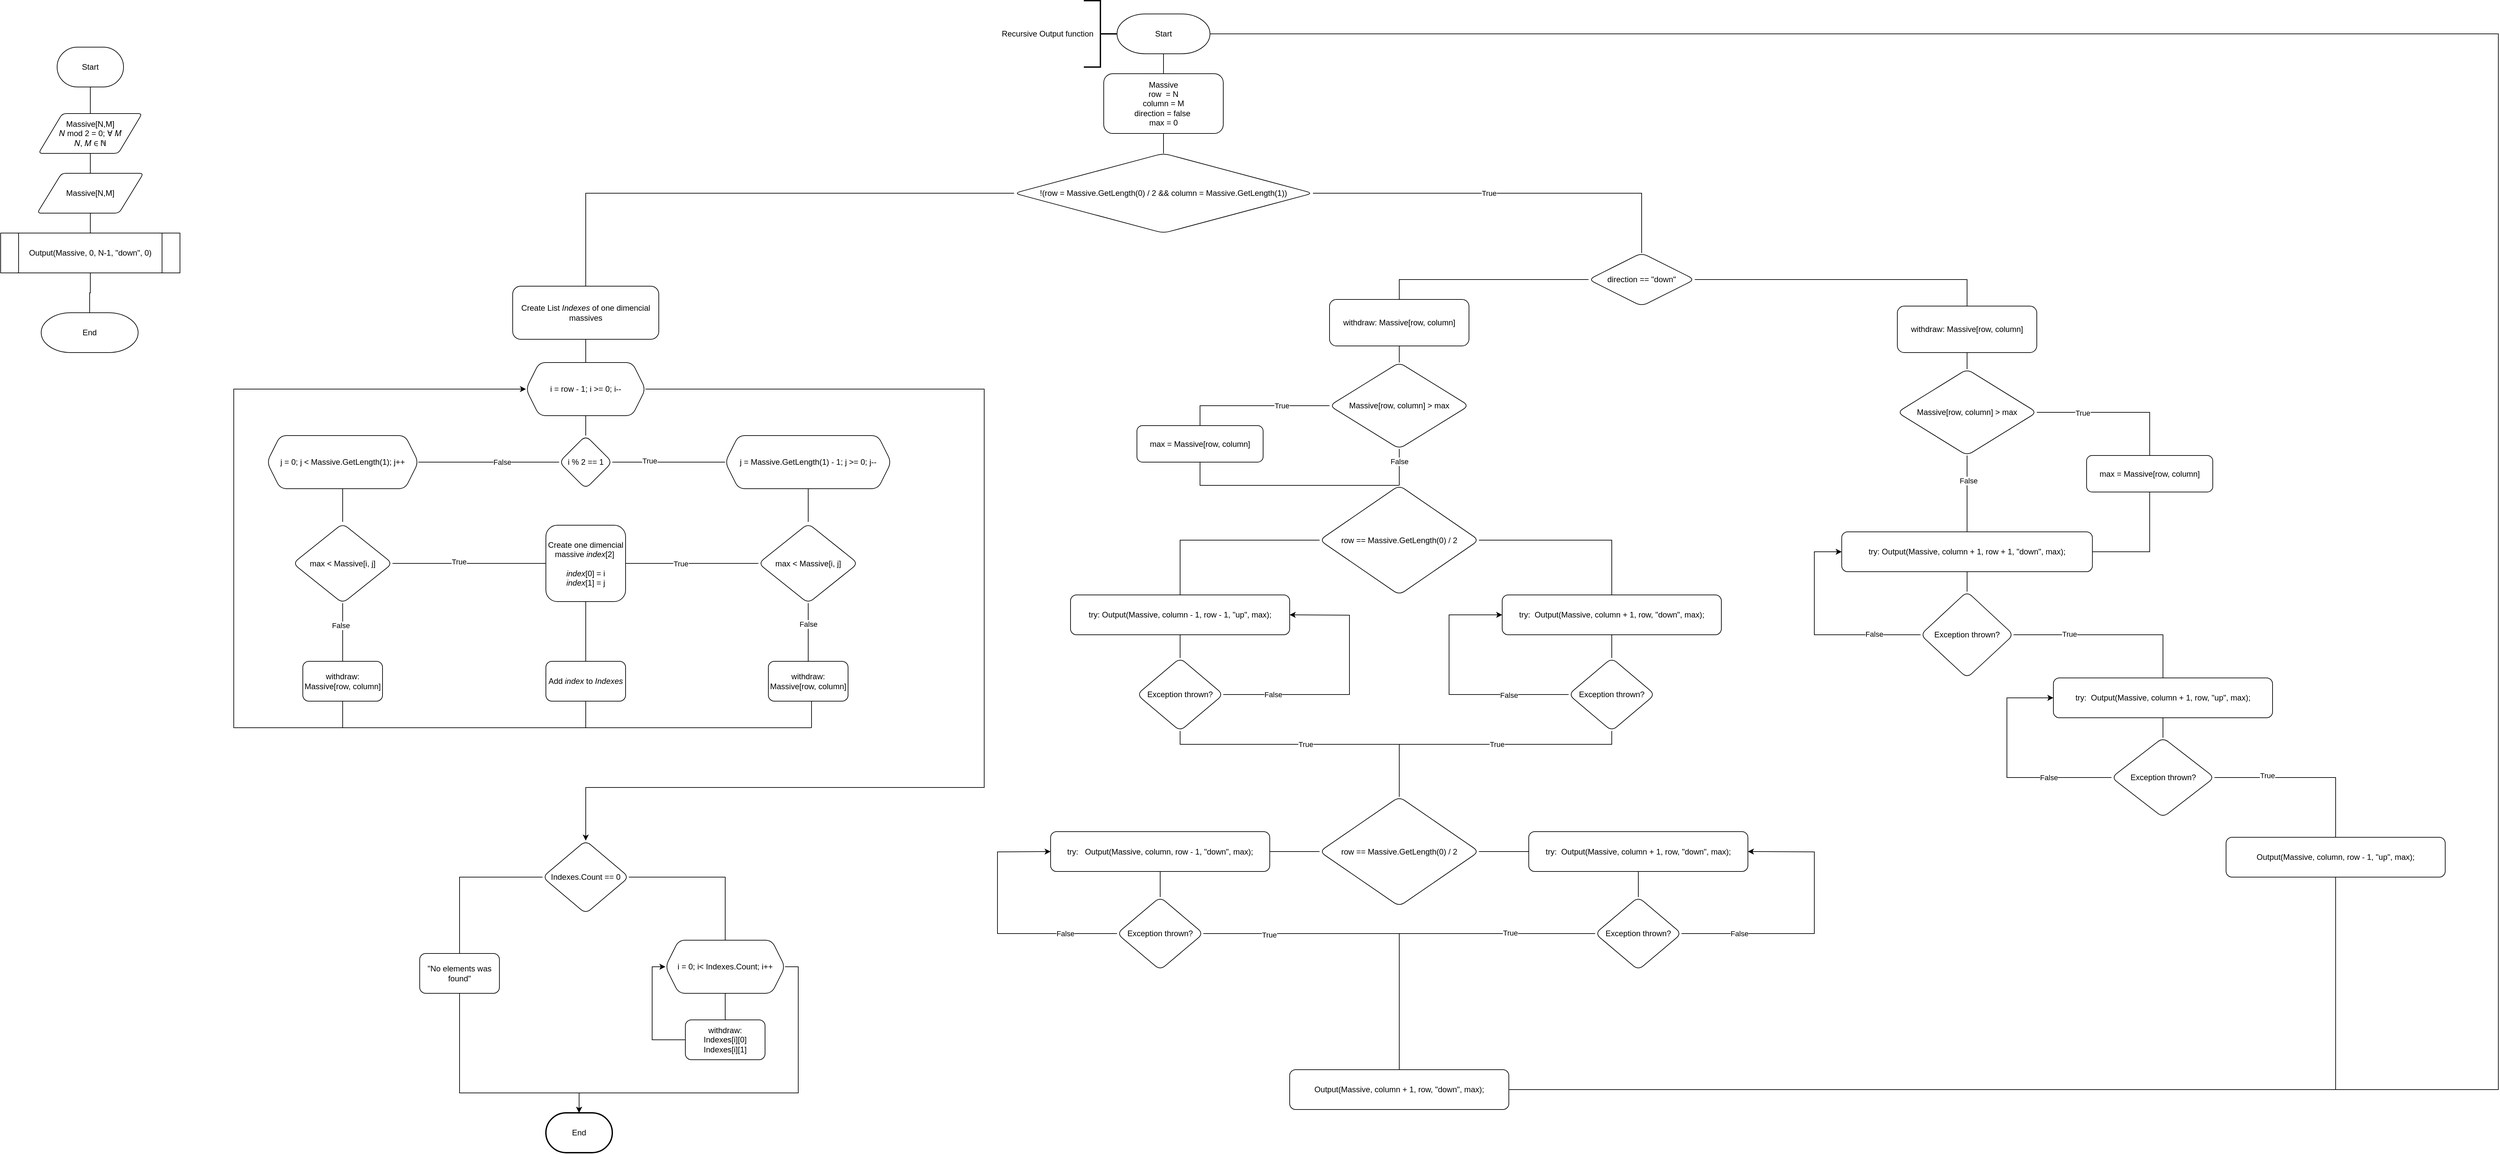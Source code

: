 <mxfile version="15.8.3" type="device"><diagram id="bvicfYTkNLyNRaoz0izW" name="Page-1"><mxGraphModel dx="1483" dy="1950" grid="1" gridSize="10" guides="1" tooltips="1" connect="1" arrows="1" fold="1" page="1" pageScale="1" pageWidth="827" pageHeight="1169" math="0" shadow="0"><root><mxCell id="0"/><mxCell id="1" parent="0"/><mxCell id="P1DyD96LNgQWTS4_I3Dh-190" style="edgeStyle=orthogonalEdgeStyle;rounded=0;orthogonalLoop=1;jettySize=auto;html=1;entryX=0.5;entryY=0;entryDx=0;entryDy=0;endArrow=none;endFill=0;" edge="1" parent="1" source="P1DyD96LNgQWTS4_I3Dh-1" target="P1DyD96LNgQWTS4_I3Dh-2"><mxGeometry relative="1" as="geometry"/></mxCell><mxCell id="P1DyD96LNgQWTS4_I3Dh-1" value="Start" style="strokeWidth=1;html=1;shape=mxgraph.flowchart.terminator;whiteSpace=wrap;" vertex="1" parent="1"><mxGeometry x="364" y="40" width="100" height="60" as="geometry"/></mxCell><mxCell id="P1DyD96LNgQWTS4_I3Dh-191" style="edgeStyle=orthogonalEdgeStyle;rounded=0;orthogonalLoop=1;jettySize=auto;html=1;entryX=0.5;entryY=0;entryDx=0;entryDy=0;endArrow=none;endFill=0;" edge="1" parent="1" source="P1DyD96LNgQWTS4_I3Dh-2" target="P1DyD96LNgQWTS4_I3Dh-5"><mxGeometry relative="1" as="geometry"/></mxCell><mxCell id="P1DyD96LNgQWTS4_I3Dh-2" value="Massive[N,M]&lt;br&gt;𝑁 mod 2 = 0; ∀ 𝑀&lt;br&gt;𝑁, 𝑀 ∈ ℕ" style="shape=parallelogram;html=1;strokeWidth=1;perimeter=parallelogramPerimeter;whiteSpace=wrap;rounded=1;arcSize=12;size=0.23;" vertex="1" parent="1"><mxGeometry x="336" y="140" width="156" height="60" as="geometry"/></mxCell><mxCell id="P1DyD96LNgQWTS4_I3Dh-193" style="edgeStyle=orthogonalEdgeStyle;rounded=0;orthogonalLoop=1;jettySize=auto;html=1;entryX=0.5;entryY=0;entryDx=0;entryDy=0;entryPerimeter=0;endArrow=none;endFill=0;" edge="1" parent="1" source="P1DyD96LNgQWTS4_I3Dh-4" target="P1DyD96LNgQWTS4_I3Dh-6"><mxGeometry relative="1" as="geometry"/></mxCell><mxCell id="P1DyD96LNgQWTS4_I3Dh-4" value="Output(Massive, 0, N-1, &quot;down&quot;, 0)" style="shape=process;whiteSpace=wrap;html=1;backgroundOutline=1;" vertex="1" parent="1"><mxGeometry x="279" y="320" width="270" height="60" as="geometry"/></mxCell><mxCell id="P1DyD96LNgQWTS4_I3Dh-192" style="edgeStyle=orthogonalEdgeStyle;rounded=0;orthogonalLoop=1;jettySize=auto;html=1;entryX=0.5;entryY=0;entryDx=0;entryDy=0;endArrow=none;endFill=0;" edge="1" parent="1" source="P1DyD96LNgQWTS4_I3Dh-5" target="P1DyD96LNgQWTS4_I3Dh-4"><mxGeometry relative="1" as="geometry"/></mxCell><mxCell id="P1DyD96LNgQWTS4_I3Dh-5" value="&lt;span&gt;Massive[N,M]&lt;/span&gt;" style="shape=parallelogram;html=1;strokeWidth=1;perimeter=parallelogramPerimeter;whiteSpace=wrap;rounded=1;arcSize=12;size=0.23;" vertex="1" parent="1"><mxGeometry x="334" y="230" width="160" height="60" as="geometry"/></mxCell><mxCell id="P1DyD96LNgQWTS4_I3Dh-6" value="End" style="strokeWidth=1;html=1;shape=mxgraph.flowchart.terminator;whiteSpace=wrap;" vertex="1" parent="1"><mxGeometry x="340" y="440" width="146" height="60" as="geometry"/></mxCell><mxCell id="P1DyD96LNgQWTS4_I3Dh-8" value="" style="strokeWidth=2;html=1;shape=mxgraph.flowchart.annotation_2;align=left;labelPosition=right;pointerEvents=1;rotation=-180;" vertex="1" parent="1"><mxGeometry x="1910" y="-30" width="50" height="100" as="geometry"/></mxCell><mxCell id="P1DyD96LNgQWTS4_I3Dh-151" style="edgeStyle=orthogonalEdgeStyle;rounded=0;orthogonalLoop=1;jettySize=auto;html=1;entryX=0.5;entryY=0;entryDx=0;entryDy=0;endArrow=none;endFill=0;" edge="1" parent="1" source="P1DyD96LNgQWTS4_I3Dh-9" target="P1DyD96LNgQWTS4_I3Dh-54"><mxGeometry relative="1" as="geometry"/></mxCell><mxCell id="P1DyD96LNgQWTS4_I3Dh-9" value="Start" style="strokeWidth=1;html=1;shape=mxgraph.flowchart.terminator;whiteSpace=wrap;" vertex="1" parent="1"><mxGeometry x="1960" y="-10" width="140" height="60" as="geometry"/></mxCell><mxCell id="P1DyD96LNgQWTS4_I3Dh-71" style="edgeStyle=orthogonalEdgeStyle;rounded=0;orthogonalLoop=1;jettySize=auto;html=1;entryX=0.5;entryY=0;entryDx=0;entryDy=0;endArrow=none;endFill=0;" edge="1" parent="1" source="P1DyD96LNgQWTS4_I3Dh-10" target="P1DyD96LNgQWTS4_I3Dh-12"><mxGeometry relative="1" as="geometry"/></mxCell><mxCell id="P1DyD96LNgQWTS4_I3Dh-72" value="True" style="edgeLabel;html=1;align=center;verticalAlign=middle;resizable=0;points=[];" vertex="1" connectable="0" parent="P1DyD96LNgQWTS4_I3Dh-71"><mxGeometry x="0.036" relative="1" as="geometry"><mxPoint x="-38" as="offset"/></mxGeometry></mxCell><mxCell id="P1DyD96LNgQWTS4_I3Dh-194" style="edgeStyle=orthogonalEdgeStyle;rounded=0;orthogonalLoop=1;jettySize=auto;html=1;entryX=0.5;entryY=0;entryDx=0;entryDy=0;endArrow=none;endFill=0;" edge="1" parent="1" source="P1DyD96LNgQWTS4_I3Dh-10" target="P1DyD96LNgQWTS4_I3Dh-56"><mxGeometry relative="1" as="geometry"/></mxCell><mxCell id="P1DyD96LNgQWTS4_I3Dh-10" value="!(row = Massive.GetLength(0) / 2 &amp;amp;&amp;amp; column = Massive.GetLength(1))" style="rhombus;whiteSpace=wrap;html=1;rounded=1;" vertex="1" parent="1"><mxGeometry x="1805" y="200" width="450" height="120" as="geometry"/></mxCell><mxCell id="P1DyD96LNgQWTS4_I3Dh-74" style="edgeStyle=orthogonalEdgeStyle;rounded=0;orthogonalLoop=1;jettySize=auto;html=1;entryX=0.5;entryY=0;entryDx=0;entryDy=0;endArrow=none;endFill=0;" edge="1" parent="1" source="P1DyD96LNgQWTS4_I3Dh-12" target="P1DyD96LNgQWTS4_I3Dh-53"><mxGeometry relative="1" as="geometry"/></mxCell><mxCell id="P1DyD96LNgQWTS4_I3Dh-98" style="edgeStyle=orthogonalEdgeStyle;rounded=0;orthogonalLoop=1;jettySize=auto;html=1;entryX=0.5;entryY=0;entryDx=0;entryDy=0;endArrow=none;endFill=0;" edge="1" parent="1" source="P1DyD96LNgQWTS4_I3Dh-12" target="P1DyD96LNgQWTS4_I3Dh-97"><mxGeometry relative="1" as="geometry"/></mxCell><mxCell id="P1DyD96LNgQWTS4_I3Dh-12" value="direction == &quot;down&quot;" style="rhombus;whiteSpace=wrap;html=1;rounded=1;" vertex="1" parent="1"><mxGeometry x="2670" y="350" width="160" height="80" as="geometry"/></mxCell><mxCell id="P1DyD96LNgQWTS4_I3Dh-76" style="edgeStyle=orthogonalEdgeStyle;rounded=0;orthogonalLoop=1;jettySize=auto;html=1;entryX=0.5;entryY=0;entryDx=0;entryDy=0;endArrow=none;endFill=0;" edge="1" parent="1" source="P1DyD96LNgQWTS4_I3Dh-13" target="P1DyD96LNgQWTS4_I3Dh-15"><mxGeometry relative="1" as="geometry"/></mxCell><mxCell id="P1DyD96LNgQWTS4_I3Dh-77" value="True" style="edgeLabel;html=1;align=center;verticalAlign=middle;resizable=0;points=[];" vertex="1" connectable="0" parent="P1DyD96LNgQWTS4_I3Dh-76"><mxGeometry x="-0.416" y="-1" relative="1" as="geometry"><mxPoint as="offset"/></mxGeometry></mxCell><mxCell id="P1DyD96LNgQWTS4_I3Dh-78" style="edgeStyle=orthogonalEdgeStyle;rounded=0;orthogonalLoop=1;jettySize=auto;html=1;entryX=0.5;entryY=0;entryDx=0;entryDy=0;endArrow=none;endFill=0;" edge="1" parent="1" source="P1DyD96LNgQWTS4_I3Dh-13" target="P1DyD96LNgQWTS4_I3Dh-17"><mxGeometry relative="1" as="geometry"/></mxCell><mxCell id="P1DyD96LNgQWTS4_I3Dh-80" value="False" style="edgeLabel;html=1;align=center;verticalAlign=middle;resizable=0;points=[];" vertex="1" connectable="0" parent="P1DyD96LNgQWTS4_I3Dh-78"><mxGeometry x="-0.336" y="2" relative="1" as="geometry"><mxPoint as="offset"/></mxGeometry></mxCell><mxCell id="P1DyD96LNgQWTS4_I3Dh-13" value="Massive[row, column] &amp;gt; max" style="rhombus;whiteSpace=wrap;html=1;rounded=1;" vertex="1" parent="1"><mxGeometry x="3135" y="525" width="210" height="130" as="geometry"/></mxCell><mxCell id="P1DyD96LNgQWTS4_I3Dh-81" style="edgeStyle=orthogonalEdgeStyle;rounded=0;orthogonalLoop=1;jettySize=auto;html=1;endArrow=none;endFill=0;entryX=1;entryY=0.5;entryDx=0;entryDy=0;" edge="1" parent="1" source="P1DyD96LNgQWTS4_I3Dh-15" target="P1DyD96LNgQWTS4_I3Dh-17"><mxGeometry relative="1" as="geometry"><mxPoint x="3500" y="810" as="targetPoint"/></mxGeometry></mxCell><mxCell id="P1DyD96LNgQWTS4_I3Dh-15" value="max = Massive[row, column]" style="rounded=1;whiteSpace=wrap;html=1;" vertex="1" parent="1"><mxGeometry x="3420" y="655" width="190" height="55" as="geometry"/></mxCell><mxCell id="P1DyD96LNgQWTS4_I3Dh-83" style="edgeStyle=orthogonalEdgeStyle;rounded=0;orthogonalLoop=1;jettySize=auto;html=1;entryX=0.5;entryY=0;entryDx=0;entryDy=0;endArrow=none;endFill=0;" edge="1" parent="1" source="P1DyD96LNgQWTS4_I3Dh-16" target="P1DyD96LNgQWTS4_I3Dh-19"><mxGeometry relative="1" as="geometry"/></mxCell><mxCell id="P1DyD96LNgQWTS4_I3Dh-86" value="True" style="edgeLabel;html=1;align=center;verticalAlign=middle;resizable=0;points=[];" vertex="1" connectable="0" parent="P1DyD96LNgQWTS4_I3Dh-83"><mxGeometry x="-0.422" y="1" relative="1" as="geometry"><mxPoint as="offset"/></mxGeometry></mxCell><mxCell id="P1DyD96LNgQWTS4_I3Dh-16" value="Exception thrown?" style="rhombus;whiteSpace=wrap;html=1;rounded=1;" vertex="1" parent="1"><mxGeometry x="3170" y="860" width="140" height="130" as="geometry"/></mxCell><mxCell id="P1DyD96LNgQWTS4_I3Dh-82" style="edgeStyle=orthogonalEdgeStyle;rounded=0;orthogonalLoop=1;jettySize=auto;html=1;entryX=0.5;entryY=0;entryDx=0;entryDy=0;endArrow=none;endFill=0;" edge="1" parent="1" source="P1DyD96LNgQWTS4_I3Dh-17" target="P1DyD96LNgQWTS4_I3Dh-16"><mxGeometry relative="1" as="geometry"/></mxCell><mxCell id="P1DyD96LNgQWTS4_I3Dh-17" value="try:&amp;nbsp;Output(Massive, column + 1, row + 1, &quot;down&quot;, max);" style="rounded=1;whiteSpace=wrap;html=1;" vertex="1" parent="1"><mxGeometry x="3051.25" y="770" width="377.5" height="60" as="geometry"/></mxCell><mxCell id="P1DyD96LNgQWTS4_I3Dh-84" style="edgeStyle=orthogonalEdgeStyle;rounded=0;orthogonalLoop=1;jettySize=auto;html=1;endArrow=none;endFill=0;" edge="1" parent="1" source="P1DyD96LNgQWTS4_I3Dh-19" target="P1DyD96LNgQWTS4_I3Dh-20"><mxGeometry relative="1" as="geometry"/></mxCell><mxCell id="P1DyD96LNgQWTS4_I3Dh-19" value="try:&amp;nbsp;&amp;nbsp;Output(Massive, column + 1, row, &quot;up&quot;, max);" style="rounded=1;whiteSpace=wrap;html=1;" vertex="1" parent="1"><mxGeometry x="3370" y="990" width="330" height="60" as="geometry"/></mxCell><mxCell id="P1DyD96LNgQWTS4_I3Dh-85" style="edgeStyle=orthogonalEdgeStyle;rounded=0;orthogonalLoop=1;jettySize=auto;html=1;entryX=0.5;entryY=0;entryDx=0;entryDy=0;endArrow=none;endFill=0;" edge="1" parent="1" source="P1DyD96LNgQWTS4_I3Dh-20" target="P1DyD96LNgQWTS4_I3Dh-22"><mxGeometry relative="1" as="geometry"/></mxCell><mxCell id="P1DyD96LNgQWTS4_I3Dh-87" value="True" style="edgeLabel;html=1;align=center;verticalAlign=middle;resizable=0;points=[];" vertex="1" connectable="0" parent="P1DyD96LNgQWTS4_I3Dh-85"><mxGeometry x="-0.418" y="3" relative="1" as="geometry"><mxPoint as="offset"/></mxGeometry></mxCell><mxCell id="P1DyD96LNgQWTS4_I3Dh-20" value="Exception thrown?" style="rhombus;whiteSpace=wrap;html=1;rounded=1;" vertex="1" parent="1"><mxGeometry x="3457.5" y="1080" width="155" height="120" as="geometry"/></mxCell><mxCell id="P1DyD96LNgQWTS4_I3Dh-154" style="edgeStyle=orthogonalEdgeStyle;rounded=0;orthogonalLoop=1;jettySize=auto;html=1;endArrow=none;endFill=0;" edge="1" parent="1" source="P1DyD96LNgQWTS4_I3Dh-22"><mxGeometry relative="1" as="geometry"><mxPoint x="3800" y="1610" as="targetPoint"/><Array as="points"><mxPoint x="3795" y="1610"/></Array></mxGeometry></mxCell><mxCell id="P1DyD96LNgQWTS4_I3Dh-22" value="&lt;span style=&quot;text-align: left&quot;&gt;Output(Massive, column, row - 1, &quot;up&quot;, max);&lt;/span&gt;" style="rounded=1;whiteSpace=wrap;html=1;" vertex="1" parent="1"><mxGeometry x="3630" y="1230" width="330" height="60" as="geometry"/></mxCell><mxCell id="P1DyD96LNgQWTS4_I3Dh-118" style="edgeStyle=orthogonalEdgeStyle;rounded=0;orthogonalLoop=1;jettySize=auto;html=1;entryX=0.5;entryY=0;entryDx=0;entryDy=0;endArrow=none;endFill=0;" edge="1" parent="1" source="P1DyD96LNgQWTS4_I3Dh-38" target="P1DyD96LNgQWTS4_I3Dh-45"><mxGeometry relative="1" as="geometry"/></mxCell><mxCell id="P1DyD96LNgQWTS4_I3Dh-38" value="try:&amp;nbsp;&amp;nbsp;Output(Massive, column + 1, row, &quot;down&quot;, max);" style="rounded=1;whiteSpace=wrap;html=1;" vertex="1" parent="1"><mxGeometry x="2540" y="865" width="330" height="60" as="geometry"/></mxCell><mxCell id="P1DyD96LNgQWTS4_I3Dh-115" style="edgeStyle=orthogonalEdgeStyle;rounded=0;orthogonalLoop=1;jettySize=auto;html=1;entryX=0.5;entryY=0;entryDx=0;entryDy=0;endArrow=none;endFill=0;" edge="1" parent="1" source="P1DyD96LNgQWTS4_I3Dh-42" target="P1DyD96LNgQWTS4_I3Dh-38"><mxGeometry relative="1" as="geometry"/></mxCell><mxCell id="P1DyD96LNgQWTS4_I3Dh-116" style="edgeStyle=orthogonalEdgeStyle;rounded=0;orthogonalLoop=1;jettySize=auto;html=1;entryX=0.5;entryY=0;entryDx=0;entryDy=0;endArrow=none;endFill=0;" edge="1" parent="1" source="P1DyD96LNgQWTS4_I3Dh-42" target="P1DyD96LNgQWTS4_I3Dh-44"><mxGeometry relative="1" as="geometry"/></mxCell><mxCell id="P1DyD96LNgQWTS4_I3Dh-42" value="row == Massive.GetLength(0) / 2" style="rhombus;whiteSpace=wrap;html=1;rounded=1;" vertex="1" parent="1"><mxGeometry x="2265" y="700" width="240" height="165" as="geometry"/></mxCell><mxCell id="P1DyD96LNgQWTS4_I3Dh-119" style="edgeStyle=orthogonalEdgeStyle;rounded=0;orthogonalLoop=1;jettySize=auto;html=1;entryX=0.5;entryY=0;entryDx=0;entryDy=0;endArrow=none;endFill=0;" edge="1" parent="1" source="P1DyD96LNgQWTS4_I3Dh-44" target="P1DyD96LNgQWTS4_I3Dh-117"><mxGeometry relative="1" as="geometry"/></mxCell><mxCell id="P1DyD96LNgQWTS4_I3Dh-44" value="try:&amp;nbsp;Output(Massive, column - 1, row - 1, &quot;up&quot;, max);" style="rounded=1;whiteSpace=wrap;html=1;" vertex="1" parent="1"><mxGeometry x="1890" y="865" width="330" height="60" as="geometry"/></mxCell><mxCell id="P1DyD96LNgQWTS4_I3Dh-45" value="Exception thrown?" style="rhombus;whiteSpace=wrap;html=1;rounded=1;" vertex="1" parent="1"><mxGeometry x="2640" y="960" width="130" height="110" as="geometry"/></mxCell><mxCell id="P1DyD96LNgQWTS4_I3Dh-139" style="edgeStyle=orthogonalEdgeStyle;rounded=0;orthogonalLoop=1;jettySize=auto;html=1;entryX=0.5;entryY=0;entryDx=0;entryDy=0;endArrow=none;endFill=0;" edge="1" parent="1" source="P1DyD96LNgQWTS4_I3Dh-47" target="P1DyD96LNgQWTS4_I3Dh-131"><mxGeometry relative="1" as="geometry"/></mxCell><mxCell id="P1DyD96LNgQWTS4_I3Dh-47" value="try:&amp;nbsp;&amp;nbsp;Output(Massive, column + 1, row, &quot;down&quot;, max);" style="rounded=1;whiteSpace=wrap;html=1;" vertex="1" parent="1"><mxGeometry x="2580" y="1221.5" width="330" height="60" as="geometry"/></mxCell><mxCell id="P1DyD96LNgQWTS4_I3Dh-130" style="edgeStyle=orthogonalEdgeStyle;rounded=0;orthogonalLoop=1;jettySize=auto;html=1;endArrow=none;endFill=0;" edge="1" parent="1" source="P1DyD96LNgQWTS4_I3Dh-48" target="P1DyD96LNgQWTS4_I3Dh-129"><mxGeometry relative="1" as="geometry"/></mxCell><mxCell id="P1DyD96LNgQWTS4_I3Dh-48" value="try:&amp;nbsp;&amp;nbsp;&amp;nbsp;Output(Massive, column, row - 1, &quot;down&quot;, max);" style="rounded=1;whiteSpace=wrap;html=1;" vertex="1" parent="1"><mxGeometry x="1860" y="1221.5" width="330" height="60" as="geometry"/></mxCell><mxCell id="P1DyD96LNgQWTS4_I3Dh-153" style="edgeStyle=orthogonalEdgeStyle;rounded=0;orthogonalLoop=1;jettySize=auto;html=1;endArrow=none;endFill=0;entryX=1;entryY=0.5;entryDx=0;entryDy=0;entryPerimeter=0;" edge="1" parent="1" source="P1DyD96LNgQWTS4_I3Dh-51" target="P1DyD96LNgQWTS4_I3Dh-9"><mxGeometry relative="1" as="geometry"><mxPoint x="4040" y="-30" as="targetPoint"/><Array as="points"><mxPoint x="4040" y="1610"/><mxPoint x="4040" y="20"/></Array></mxGeometry></mxCell><mxCell id="P1DyD96LNgQWTS4_I3Dh-51" value="&lt;span style=&quot;text-align: left&quot;&gt;Output(Massive, column + 1, row, &quot;down&quot;, max);&lt;/span&gt;" style="rounded=1;whiteSpace=wrap;html=1;" vertex="1" parent="1"><mxGeometry x="2220" y="1580" width="330" height="60" as="geometry"/></mxCell><mxCell id="P1DyD96LNgQWTS4_I3Dh-75" style="edgeStyle=orthogonalEdgeStyle;rounded=0;orthogonalLoop=1;jettySize=auto;html=1;entryX=0.5;entryY=0;entryDx=0;entryDy=0;endArrow=none;endFill=0;" edge="1" parent="1" source="P1DyD96LNgQWTS4_I3Dh-53" target="P1DyD96LNgQWTS4_I3Dh-13"><mxGeometry relative="1" as="geometry"/></mxCell><mxCell id="P1DyD96LNgQWTS4_I3Dh-53" value="&lt;span&gt;withdraw: Massive[row, column]&lt;/span&gt;" style="rounded=1;whiteSpace=wrap;html=1;" vertex="1" parent="1"><mxGeometry x="3135" y="430" width="210" height="70" as="geometry"/></mxCell><mxCell id="P1DyD96LNgQWTS4_I3Dh-152" style="edgeStyle=orthogonalEdgeStyle;rounded=0;orthogonalLoop=1;jettySize=auto;html=1;entryX=0.5;entryY=0;entryDx=0;entryDy=0;endArrow=none;endFill=0;" edge="1" parent="1" source="P1DyD96LNgQWTS4_I3Dh-54" target="P1DyD96LNgQWTS4_I3Dh-10"><mxGeometry relative="1" as="geometry"/></mxCell><mxCell id="P1DyD96LNgQWTS4_I3Dh-54" value="&lt;span&gt;Massive&lt;/span&gt;&lt;br&gt;&lt;span&gt;row&amp;nbsp; = N&lt;/span&gt;&lt;br&gt;&lt;span&gt;column = M&lt;/span&gt;&lt;br&gt;&lt;span&gt;direction = false&amp;nbsp;&lt;/span&gt;&lt;br&gt;&lt;span&gt;max = 0&lt;/span&gt;" style="rounded=1;whiteSpace=wrap;html=1;" vertex="1" parent="1"><mxGeometry x="1940" y="80" width="180" height="90" as="geometry"/></mxCell><mxCell id="P1DyD96LNgQWTS4_I3Dh-155" style="edgeStyle=orthogonalEdgeStyle;rounded=0;orthogonalLoop=1;jettySize=auto;html=1;entryX=0.5;entryY=0;entryDx=0;entryDy=0;endArrow=none;endFill=0;" edge="1" parent="1" source="P1DyD96LNgQWTS4_I3Dh-56" target="P1DyD96LNgQWTS4_I3Dh-58"><mxGeometry relative="1" as="geometry"/></mxCell><mxCell id="P1DyD96LNgQWTS4_I3Dh-56" value="Create List &lt;i&gt;Indexes &lt;/i&gt;of one dimencial massives" style="rounded=1;whiteSpace=wrap;html=1;" vertex="1" parent="1"><mxGeometry x="1050" y="400" width="220" height="80" as="geometry"/></mxCell><mxCell id="P1DyD96LNgQWTS4_I3Dh-156" style="edgeStyle=orthogonalEdgeStyle;rounded=0;orthogonalLoop=1;jettySize=auto;html=1;entryX=0.5;entryY=0;entryDx=0;entryDy=0;endArrow=none;endFill=0;" edge="1" parent="1" source="P1DyD96LNgQWTS4_I3Dh-58" target="P1DyD96LNgQWTS4_I3Dh-59"><mxGeometry relative="1" as="geometry"/></mxCell><mxCell id="P1DyD96LNgQWTS4_I3Dh-177" style="edgeStyle=orthogonalEdgeStyle;rounded=0;orthogonalLoop=1;jettySize=auto;html=1;endArrow=classic;endFill=1;entryX=0.5;entryY=0;entryDx=0;entryDy=0;" edge="1" parent="1" source="P1DyD96LNgQWTS4_I3Dh-58" target="P1DyD96LNgQWTS4_I3Dh-180"><mxGeometry relative="1" as="geometry"><mxPoint x="1160" y="1235" as="targetPoint"/><Array as="points"><mxPoint x="1760" y="555"/><mxPoint x="1760" y="1155"/><mxPoint x="1160" y="1155"/><mxPoint x="1160" y="1235"/></Array></mxGeometry></mxCell><mxCell id="P1DyD96LNgQWTS4_I3Dh-58" value="i = row - 1; i &amp;gt;= 0; i--" style="shape=hexagon;perimeter=hexagonPerimeter2;whiteSpace=wrap;html=1;fixedSize=1;rounded=1;" vertex="1" parent="1"><mxGeometry x="1070" y="515" width="180" height="80" as="geometry"/></mxCell><mxCell id="P1DyD96LNgQWTS4_I3Dh-157" style="edgeStyle=orthogonalEdgeStyle;rounded=0;orthogonalLoop=1;jettySize=auto;html=1;entryX=0;entryY=0.5;entryDx=0;entryDy=0;endArrow=none;endFill=0;" edge="1" parent="1" source="P1DyD96LNgQWTS4_I3Dh-59" target="P1DyD96LNgQWTS4_I3Dh-60"><mxGeometry relative="1" as="geometry"/></mxCell><mxCell id="P1DyD96LNgQWTS4_I3Dh-159" value="True" style="edgeLabel;html=1;align=center;verticalAlign=middle;resizable=0;points=[];" vertex="1" connectable="0" parent="P1DyD96LNgQWTS4_I3Dh-157"><mxGeometry x="-0.341" y="2" relative="1" as="geometry"><mxPoint as="offset"/></mxGeometry></mxCell><mxCell id="P1DyD96LNgQWTS4_I3Dh-158" style="edgeStyle=orthogonalEdgeStyle;rounded=0;orthogonalLoop=1;jettySize=auto;html=1;entryX=1;entryY=0.5;entryDx=0;entryDy=0;endArrow=none;endFill=0;" edge="1" parent="1" source="P1DyD96LNgQWTS4_I3Dh-59" target="P1DyD96LNgQWTS4_I3Dh-64"><mxGeometry relative="1" as="geometry"/></mxCell><mxCell id="P1DyD96LNgQWTS4_I3Dh-160" value="False" style="edgeLabel;html=1;align=center;verticalAlign=middle;resizable=0;points=[];" vertex="1" connectable="0" parent="P1DyD96LNgQWTS4_I3Dh-158"><mxGeometry x="-0.19" y="2" relative="1" as="geometry"><mxPoint y="-2" as="offset"/></mxGeometry></mxCell><mxCell id="P1DyD96LNgQWTS4_I3Dh-59" value="i % 2 == 1" style="rhombus;whiteSpace=wrap;html=1;rounded=1;" vertex="1" parent="1"><mxGeometry x="1120" y="625" width="80" height="80" as="geometry"/></mxCell><mxCell id="P1DyD96LNgQWTS4_I3Dh-165" style="edgeStyle=orthogonalEdgeStyle;rounded=0;orthogonalLoop=1;jettySize=auto;html=1;endArrow=none;endFill=0;" edge="1" parent="1" source="P1DyD96LNgQWTS4_I3Dh-60"><mxGeometry relative="1" as="geometry"><mxPoint x="1495" y="755" as="targetPoint"/></mxGeometry></mxCell><mxCell id="P1DyD96LNgQWTS4_I3Dh-60" value="j = Massive.GetLength(1) - 1; j &amp;gt;= 0; j--" style="shape=hexagon;perimeter=hexagonPerimeter2;whiteSpace=wrap;html=1;fixedSize=1;rounded=1;" vertex="1" parent="1"><mxGeometry x="1370" y="625" width="250" height="80" as="geometry"/></mxCell><mxCell id="P1DyD96LNgQWTS4_I3Dh-162" style="edgeStyle=orthogonalEdgeStyle;rounded=0;orthogonalLoop=1;jettySize=auto;html=1;endArrow=none;endFill=0;" edge="1" parent="1" source="P1DyD96LNgQWTS4_I3Dh-64"><mxGeometry relative="1" as="geometry"><mxPoint x="794" y="755" as="targetPoint"/></mxGeometry></mxCell><mxCell id="P1DyD96LNgQWTS4_I3Dh-64" value="j = 0; j &amp;lt; Massive.GetLength(1); j++" style="shape=hexagon;perimeter=hexagonPerimeter2;whiteSpace=wrap;html=1;fixedSize=1;rounded=1;" vertex="1" parent="1"><mxGeometry x="680" y="625" width="228" height="80" as="geometry"/></mxCell><mxCell id="P1DyD96LNgQWTS4_I3Dh-163" style="edgeStyle=orthogonalEdgeStyle;rounded=0;orthogonalLoop=1;jettySize=auto;html=1;entryX=0;entryY=0.5;entryDx=0;entryDy=0;endArrow=none;endFill=0;" edge="1" parent="1" source="P1DyD96LNgQWTS4_I3Dh-65" target="P1DyD96LNgQWTS4_I3Dh-66"><mxGeometry relative="1" as="geometry"/></mxCell><mxCell id="P1DyD96LNgQWTS4_I3Dh-170" value="True" style="edgeLabel;html=1;align=center;verticalAlign=middle;resizable=0;points=[];" vertex="1" connectable="0" parent="P1DyD96LNgQWTS4_I3Dh-163"><mxGeometry x="-0.133" y="3" relative="1" as="geometry"><mxPoint as="offset"/></mxGeometry></mxCell><mxCell id="P1DyD96LNgQWTS4_I3Dh-167" style="edgeStyle=orthogonalEdgeStyle;rounded=0;orthogonalLoop=1;jettySize=auto;html=1;entryX=0.5;entryY=0;entryDx=0;entryDy=0;endArrow=none;endFill=0;" edge="1" parent="1" source="P1DyD96LNgQWTS4_I3Dh-65" target="P1DyD96LNgQWTS4_I3Dh-69"><mxGeometry relative="1" as="geometry"/></mxCell><mxCell id="P1DyD96LNgQWTS4_I3Dh-171" value="False" style="edgeLabel;html=1;align=center;verticalAlign=middle;resizable=0;points=[];" vertex="1" connectable="0" parent="P1DyD96LNgQWTS4_I3Dh-167"><mxGeometry x="-0.248" y="-3" relative="1" as="geometry"><mxPoint as="offset"/></mxGeometry></mxCell><mxCell id="P1DyD96LNgQWTS4_I3Dh-65" value="max &amp;lt; Massive[i, j]" style="rhombus;whiteSpace=wrap;html=1;rounded=1;" vertex="1" parent="1"><mxGeometry x="719" y="757.5" width="150" height="120" as="geometry"/></mxCell><mxCell id="P1DyD96LNgQWTS4_I3Dh-168" style="edgeStyle=orthogonalEdgeStyle;rounded=0;orthogonalLoop=1;jettySize=auto;html=1;entryX=0.5;entryY=0;entryDx=0;entryDy=0;endArrow=none;endFill=0;" edge="1" parent="1" source="P1DyD96LNgQWTS4_I3Dh-66" target="P1DyD96LNgQWTS4_I3Dh-67"><mxGeometry relative="1" as="geometry"/></mxCell><mxCell id="P1DyD96LNgQWTS4_I3Dh-66" value="Create one dimencial massive &lt;i&gt;index&lt;/i&gt;[2]&amp;nbsp;&lt;br&gt;&lt;br&gt;&lt;i&gt;index&lt;/i&gt;[0] = i&lt;br&gt;&lt;i&gt;index&lt;/i&gt;[1] = j" style="rounded=1;whiteSpace=wrap;html=1;" vertex="1" parent="1"><mxGeometry x="1100" y="760" width="120" height="115" as="geometry"/></mxCell><mxCell id="P1DyD96LNgQWTS4_I3Dh-175" style="edgeStyle=orthogonalEdgeStyle;rounded=0;orthogonalLoop=1;jettySize=auto;html=1;endArrow=none;endFill=0;" edge="1" parent="1" source="P1DyD96LNgQWTS4_I3Dh-67"><mxGeometry relative="1" as="geometry"><mxPoint x="1160" y="1065" as="targetPoint"/></mxGeometry></mxCell><mxCell id="P1DyD96LNgQWTS4_I3Dh-67" value="Add &lt;i&gt;index &lt;/i&gt;to &lt;i&gt;Indexes&lt;/i&gt;" style="rounded=1;whiteSpace=wrap;html=1;" vertex="1" parent="1"><mxGeometry x="1100" y="965" width="120" height="60" as="geometry"/></mxCell><mxCell id="P1DyD96LNgQWTS4_I3Dh-176" style="edgeStyle=orthogonalEdgeStyle;rounded=0;orthogonalLoop=1;jettySize=auto;html=1;endArrow=none;endFill=0;" edge="1" parent="1" source="P1DyD96LNgQWTS4_I3Dh-68"><mxGeometry relative="1" as="geometry"><mxPoint x="1500" y="1065" as="targetPoint"/><Array as="points"><mxPoint x="1500" y="1035"/><mxPoint x="1500" y="1035"/></Array></mxGeometry></mxCell><mxCell id="P1DyD96LNgQWTS4_I3Dh-68" value="&lt;span&gt;withdraw: Massive[row, column]&lt;/span&gt;" style="rounded=1;whiteSpace=wrap;html=1;" vertex="1" parent="1"><mxGeometry x="1435" y="965" width="120" height="60" as="geometry"/></mxCell><mxCell id="P1DyD96LNgQWTS4_I3Dh-174" style="edgeStyle=orthogonalEdgeStyle;rounded=0;orthogonalLoop=1;jettySize=auto;html=1;endArrow=none;endFill=0;" edge="1" parent="1" source="P1DyD96LNgQWTS4_I3Dh-69"><mxGeometry relative="1" as="geometry"><mxPoint x="794" y="1065" as="targetPoint"/></mxGeometry></mxCell><mxCell id="P1DyD96LNgQWTS4_I3Dh-69" value="&lt;span&gt;withdraw: Massive[row, column]&lt;/span&gt;" style="rounded=1;whiteSpace=wrap;html=1;" vertex="1" parent="1"><mxGeometry x="734" y="965" width="120" height="60" as="geometry"/></mxCell><mxCell id="P1DyD96LNgQWTS4_I3Dh-92" value="" style="endArrow=classic;html=1;rounded=0;exitX=0;exitY=0.5;exitDx=0;exitDy=0;entryX=0;entryY=0.5;entryDx=0;entryDy=0;endFill=1;" edge="1" parent="1" source="P1DyD96LNgQWTS4_I3Dh-16" target="P1DyD96LNgQWTS4_I3Dh-17"><mxGeometry width="50" height="50" relative="1" as="geometry"><mxPoint x="3140" y="910" as="sourcePoint"/><mxPoint x="3010" y="800" as="targetPoint"/><Array as="points"><mxPoint x="3010" y="925"/><mxPoint x="3010" y="800"/></Array></mxGeometry></mxCell><mxCell id="P1DyD96LNgQWTS4_I3Dh-93" value="False" style="edgeLabel;html=1;align=center;verticalAlign=middle;resizable=0;points=[];" vertex="1" connectable="0" parent="P1DyD96LNgQWTS4_I3Dh-92"><mxGeometry x="-0.571" y="-1" relative="1" as="geometry"><mxPoint as="offset"/></mxGeometry></mxCell><mxCell id="P1DyD96LNgQWTS4_I3Dh-95" value="" style="endArrow=classic;html=1;rounded=0;exitX=0;exitY=0.5;exitDx=0;exitDy=0;entryX=0;entryY=0.5;entryDx=0;entryDy=0;endFill=1;" edge="1" parent="1" source="P1DyD96LNgQWTS4_I3Dh-20" target="P1DyD96LNgQWTS4_I3Dh-19"><mxGeometry width="50" height="50" relative="1" as="geometry"><mxPoint x="3390" y="1110" as="sourcePoint"/><mxPoint x="3440" y="1060" as="targetPoint"/><Array as="points"><mxPoint x="3300" y="1140"/><mxPoint x="3300" y="1020"/></Array></mxGeometry></mxCell><mxCell id="P1DyD96LNgQWTS4_I3Dh-96" value="False" style="edgeLabel;html=1;align=center;verticalAlign=middle;resizable=0;points=[];" vertex="1" connectable="0" parent="P1DyD96LNgQWTS4_I3Dh-95"><mxGeometry x="-0.455" relative="1" as="geometry"><mxPoint as="offset"/></mxGeometry></mxCell><mxCell id="P1DyD96LNgQWTS4_I3Dh-100" style="edgeStyle=orthogonalEdgeStyle;rounded=0;orthogonalLoop=1;jettySize=auto;html=1;entryX=0.5;entryY=0;entryDx=0;entryDy=0;endArrow=none;endFill=0;" edge="1" parent="1" source="P1DyD96LNgQWTS4_I3Dh-97" target="P1DyD96LNgQWTS4_I3Dh-99"><mxGeometry relative="1" as="geometry"/></mxCell><mxCell id="P1DyD96LNgQWTS4_I3Dh-97" value="&lt;span&gt;withdraw: Massive[row, column]&lt;/span&gt;" style="rounded=1;whiteSpace=wrap;html=1;" vertex="1" parent="1"><mxGeometry x="2280" y="420" width="210" height="70" as="geometry"/></mxCell><mxCell id="P1DyD96LNgQWTS4_I3Dh-102" style="edgeStyle=orthogonalEdgeStyle;rounded=0;orthogonalLoop=1;jettySize=auto;html=1;entryX=0.5;entryY=0;entryDx=0;entryDy=0;endArrow=none;endFill=0;" edge="1" parent="1" source="P1DyD96LNgQWTS4_I3Dh-99" target="P1DyD96LNgQWTS4_I3Dh-101"><mxGeometry relative="1" as="geometry"/></mxCell><mxCell id="P1DyD96LNgQWTS4_I3Dh-104" value="True" style="edgeLabel;html=1;align=center;verticalAlign=middle;resizable=0;points=[];" vertex="1" connectable="0" parent="P1DyD96LNgQWTS4_I3Dh-102"><mxGeometry x="-0.331" y="2" relative="1" as="geometry"><mxPoint x="3" y="-2" as="offset"/></mxGeometry></mxCell><mxCell id="P1DyD96LNgQWTS4_I3Dh-105" style="edgeStyle=orthogonalEdgeStyle;rounded=0;orthogonalLoop=1;jettySize=auto;html=1;entryX=0.5;entryY=0;entryDx=0;entryDy=0;endArrow=none;endFill=0;" edge="1" parent="1" source="P1DyD96LNgQWTS4_I3Dh-99" target="P1DyD96LNgQWTS4_I3Dh-42"><mxGeometry relative="1" as="geometry"/></mxCell><mxCell id="P1DyD96LNgQWTS4_I3Dh-108" value="False" style="edgeLabel;html=1;align=center;verticalAlign=middle;resizable=0;points=[];" vertex="1" connectable="0" parent="P1DyD96LNgQWTS4_I3Dh-105"><mxGeometry x="-0.311" y="-1" relative="1" as="geometry"><mxPoint x="1" as="offset"/></mxGeometry></mxCell><mxCell id="P1DyD96LNgQWTS4_I3Dh-99" value="Massive[row, column] &amp;gt; max" style="rhombus;whiteSpace=wrap;html=1;rounded=1;" vertex="1" parent="1"><mxGeometry x="2280" y="515" width="210" height="130" as="geometry"/></mxCell><mxCell id="P1DyD96LNgQWTS4_I3Dh-101" value="max = Massive[row, column]" style="rounded=1;whiteSpace=wrap;html=1;" vertex="1" parent="1"><mxGeometry x="1990" y="610" width="190" height="55" as="geometry"/></mxCell><mxCell id="P1DyD96LNgQWTS4_I3Dh-113" value="" style="endArrow=none;html=1;rounded=0;entryX=0.5;entryY=1;entryDx=0;entryDy=0;exitX=0.5;exitY=0;exitDx=0;exitDy=0;" edge="1" parent="1" source="P1DyD96LNgQWTS4_I3Dh-42" target="P1DyD96LNgQWTS4_I3Dh-101"><mxGeometry width="50" height="50" relative="1" as="geometry"><mxPoint x="2260" y="730" as="sourcePoint"/><mxPoint x="2310" y="680" as="targetPoint"/><Array as="points"><mxPoint x="2085" y="700"/></Array></mxGeometry></mxCell><mxCell id="P1DyD96LNgQWTS4_I3Dh-117" value="Exception thrown?" style="rhombus;whiteSpace=wrap;html=1;rounded=1;" vertex="1" parent="1"><mxGeometry x="1990" y="960" width="130" height="110" as="geometry"/></mxCell><mxCell id="P1DyD96LNgQWTS4_I3Dh-123" value="" style="endArrow=classic;html=1;rounded=0;exitX=0;exitY=0.5;exitDx=0;exitDy=0;endFill=1;entryX=0;entryY=0.5;entryDx=0;entryDy=0;" edge="1" parent="1" source="P1DyD96LNgQWTS4_I3Dh-45" target="P1DyD96LNgQWTS4_I3Dh-38"><mxGeometry width="50" height="50" relative="1" as="geometry"><mxPoint x="2550" y="1050" as="sourcePoint"/><mxPoint x="2510" y="930" as="targetPoint"/><Array as="points"><mxPoint x="2460" y="1015"/><mxPoint x="2460" y="895"/></Array></mxGeometry></mxCell><mxCell id="P1DyD96LNgQWTS4_I3Dh-124" value="False" style="edgeLabel;html=1;align=center;verticalAlign=middle;resizable=0;points=[];" vertex="1" connectable="0" parent="P1DyD96LNgQWTS4_I3Dh-123"><mxGeometry x="0.564" y="1" relative="1" as="geometry"><mxPoint x="91" y="118" as="offset"/></mxGeometry></mxCell><mxCell id="P1DyD96LNgQWTS4_I3Dh-125" value="" style="endArrow=classic;html=1;rounded=0;entryX=1;entryY=0.5;entryDx=0;entryDy=0;exitX=1;exitY=0.5;exitDx=0;exitDy=0;endFill=1;" edge="1" parent="1" source="P1DyD96LNgQWTS4_I3Dh-117" target="P1DyD96LNgQWTS4_I3Dh-44"><mxGeometry width="50" height="50" relative="1" as="geometry"><mxPoint x="2400" y="1077.5" as="sourcePoint"/><mxPoint x="2450" y="1027.5" as="targetPoint"/><Array as="points"><mxPoint x="2310" y="1015"/><mxPoint x="2310" y="895.5"/></Array></mxGeometry></mxCell><mxCell id="P1DyD96LNgQWTS4_I3Dh-126" value="False" style="edgeLabel;html=1;align=center;verticalAlign=middle;resizable=0;points=[];" vertex="1" connectable="0" parent="P1DyD96LNgQWTS4_I3Dh-125"><mxGeometry x="-0.625" relative="1" as="geometry"><mxPoint as="offset"/></mxGeometry></mxCell><mxCell id="P1DyD96LNgQWTS4_I3Dh-141" style="edgeStyle=orthogonalEdgeStyle;rounded=0;orthogonalLoop=1;jettySize=auto;html=1;entryX=0.5;entryY=0;entryDx=0;entryDy=0;endArrow=none;endFill=0;" edge="1" parent="1" source="P1DyD96LNgQWTS4_I3Dh-129" target="P1DyD96LNgQWTS4_I3Dh-51"><mxGeometry relative="1" as="geometry"/></mxCell><mxCell id="P1DyD96LNgQWTS4_I3Dh-143" value="True" style="edgeLabel;html=1;align=center;verticalAlign=middle;resizable=0;points=[];" vertex="1" connectable="0" parent="P1DyD96LNgQWTS4_I3Dh-141"><mxGeometry x="-0.606" y="-2" relative="1" as="geometry"><mxPoint as="offset"/></mxGeometry></mxCell><mxCell id="P1DyD96LNgQWTS4_I3Dh-129" value="Exception thrown?" style="rhombus;whiteSpace=wrap;html=1;rounded=1;" vertex="1" parent="1"><mxGeometry x="1960" y="1320" width="130" height="110" as="geometry"/></mxCell><mxCell id="P1DyD96LNgQWTS4_I3Dh-140" style="edgeStyle=orthogonalEdgeStyle;rounded=0;orthogonalLoop=1;jettySize=auto;html=1;entryX=0.5;entryY=0;entryDx=0;entryDy=0;endArrow=none;endFill=0;" edge="1" parent="1" source="P1DyD96LNgQWTS4_I3Dh-131" target="P1DyD96LNgQWTS4_I3Dh-51"><mxGeometry relative="1" as="geometry"/></mxCell><mxCell id="P1DyD96LNgQWTS4_I3Dh-142" value="True" style="edgeLabel;html=1;align=center;verticalAlign=middle;resizable=0;points=[];" vertex="1" connectable="0" parent="P1DyD96LNgQWTS4_I3Dh-140"><mxGeometry x="-0.486" y="-1" relative="1" as="geometry"><mxPoint as="offset"/></mxGeometry></mxCell><mxCell id="P1DyD96LNgQWTS4_I3Dh-131" value="Exception thrown?" style="rhombus;whiteSpace=wrap;html=1;rounded=1;" vertex="1" parent="1"><mxGeometry x="2680" y="1320" width="130" height="110" as="geometry"/></mxCell><mxCell id="P1DyD96LNgQWTS4_I3Dh-137" style="edgeStyle=orthogonalEdgeStyle;rounded=0;orthogonalLoop=1;jettySize=auto;html=1;entryX=0;entryY=0.5;entryDx=0;entryDy=0;endArrow=none;endFill=0;" edge="1" parent="1" source="P1DyD96LNgQWTS4_I3Dh-132" target="P1DyD96LNgQWTS4_I3Dh-47"><mxGeometry relative="1" as="geometry"/></mxCell><mxCell id="P1DyD96LNgQWTS4_I3Dh-138" style="edgeStyle=orthogonalEdgeStyle;rounded=0;orthogonalLoop=1;jettySize=auto;html=1;entryX=1;entryY=0.5;entryDx=0;entryDy=0;endArrow=none;endFill=0;" edge="1" parent="1" source="P1DyD96LNgQWTS4_I3Dh-132" target="P1DyD96LNgQWTS4_I3Dh-48"><mxGeometry relative="1" as="geometry"/></mxCell><mxCell id="P1DyD96LNgQWTS4_I3Dh-132" value="row == Massive.GetLength(0) / 2" style="rhombus;whiteSpace=wrap;html=1;rounded=1;" vertex="1" parent="1"><mxGeometry x="2265" y="1169" width="240" height="165" as="geometry"/></mxCell><mxCell id="P1DyD96LNgQWTS4_I3Dh-133" value="" style="endArrow=none;html=1;rounded=0;exitX=0.5;exitY=1;exitDx=0;exitDy=0;entryX=0.5;entryY=0;entryDx=0;entryDy=0;" edge="1" parent="1" source="P1DyD96LNgQWTS4_I3Dh-117" target="P1DyD96LNgQWTS4_I3Dh-132"><mxGeometry width="50" height="50" relative="1" as="geometry"><mxPoint x="2310" y="1230" as="sourcePoint"/><mxPoint x="2380" y="1070" as="targetPoint"/><Array as="points"><mxPoint x="2055" y="1090"/><mxPoint x="2385" y="1090"/></Array></mxGeometry></mxCell><mxCell id="P1DyD96LNgQWTS4_I3Dh-136" value="True" style="edgeLabel;html=1;align=center;verticalAlign=middle;resizable=0;points=[];" vertex="1" connectable="0" parent="P1DyD96LNgQWTS4_I3Dh-133"><mxGeometry x="-0.028" y="4" relative="1" as="geometry"><mxPoint y="4" as="offset"/></mxGeometry></mxCell><mxCell id="P1DyD96LNgQWTS4_I3Dh-134" value="" style="endArrow=none;html=1;rounded=0;entryX=0.5;entryY=1;entryDx=0;entryDy=0;exitX=0.5;exitY=0;exitDx=0;exitDy=0;" edge="1" parent="1" source="P1DyD96LNgQWTS4_I3Dh-132" target="P1DyD96LNgQWTS4_I3Dh-45"><mxGeometry width="50" height="50" relative="1" as="geometry"><mxPoint x="2310" y="1230" as="sourcePoint"/><mxPoint x="2360" y="1180" as="targetPoint"/><Array as="points"><mxPoint x="2385" y="1090"/><mxPoint x="2705" y="1090"/></Array></mxGeometry></mxCell><mxCell id="P1DyD96LNgQWTS4_I3Dh-135" value="True" style="edgeLabel;html=1;align=center;verticalAlign=middle;resizable=0;points=[];" vertex="1" connectable="0" parent="P1DyD96LNgQWTS4_I3Dh-134"><mxGeometry x="0.077" y="-2" relative="1" as="geometry"><mxPoint y="-2" as="offset"/></mxGeometry></mxCell><mxCell id="P1DyD96LNgQWTS4_I3Dh-145" value="" style="endArrow=classic;html=1;rounded=0;exitX=0;exitY=0.5;exitDx=0;exitDy=0;entryX=0;entryY=0.5;entryDx=0;entryDy=0;" edge="1" parent="1" source="P1DyD96LNgQWTS4_I3Dh-129" target="P1DyD96LNgQWTS4_I3Dh-48"><mxGeometry width="50" height="50" relative="1" as="geometry"><mxPoint x="1850" y="1430" as="sourcePoint"/><mxPoint x="1800" y="1320" as="targetPoint"/><Array as="points"><mxPoint x="1780" y="1375"/><mxPoint x="1780" y="1252"/></Array></mxGeometry></mxCell><mxCell id="P1DyD96LNgQWTS4_I3Dh-146" value="False" style="edgeLabel;html=1;align=center;verticalAlign=middle;resizable=0;points=[];" vertex="1" connectable="0" parent="P1DyD96LNgQWTS4_I3Dh-145"><mxGeometry x="-0.589" relative="1" as="geometry"><mxPoint as="offset"/></mxGeometry></mxCell><mxCell id="P1DyD96LNgQWTS4_I3Dh-148" value="" style="endArrow=classic;html=1;rounded=0;exitX=1;exitY=0.5;exitDx=0;exitDy=0;entryX=1;entryY=0.5;entryDx=0;entryDy=0;" edge="1" parent="1" source="P1DyD96LNgQWTS4_I3Dh-131" target="P1DyD96LNgQWTS4_I3Dh-47"><mxGeometry width="50" height="50" relative="1" as="geometry"><mxPoint x="3090" y="1393.5" as="sourcePoint"/><mxPoint x="2990" y="1270" as="targetPoint"/><Array as="points"><mxPoint x="3010" y="1375"/><mxPoint x="3010" y="1252"/></Array></mxGeometry></mxCell><mxCell id="P1DyD96LNgQWTS4_I3Dh-149" value="False" style="edgeLabel;html=1;align=center;verticalAlign=middle;resizable=0;points=[];" vertex="1" connectable="0" parent="P1DyD96LNgQWTS4_I3Dh-148"><mxGeometry x="-0.589" relative="1" as="geometry"><mxPoint as="offset"/></mxGeometry></mxCell><mxCell id="P1DyD96LNgQWTS4_I3Dh-164" style="edgeStyle=orthogonalEdgeStyle;rounded=0;orthogonalLoop=1;jettySize=auto;html=1;entryX=1;entryY=0.5;entryDx=0;entryDy=0;endArrow=none;endFill=0;" edge="1" parent="1" source="P1DyD96LNgQWTS4_I3Dh-161" target="P1DyD96LNgQWTS4_I3Dh-66"><mxGeometry relative="1" as="geometry"/></mxCell><mxCell id="P1DyD96LNgQWTS4_I3Dh-169" value="True" style="edgeLabel;html=1;align=center;verticalAlign=middle;resizable=0;points=[];" vertex="1" connectable="0" parent="P1DyD96LNgQWTS4_I3Dh-164"><mxGeometry x="0.168" relative="1" as="geometry"><mxPoint as="offset"/></mxGeometry></mxCell><mxCell id="P1DyD96LNgQWTS4_I3Dh-166" style="edgeStyle=orthogonalEdgeStyle;rounded=0;orthogonalLoop=1;jettySize=auto;html=1;entryX=0.5;entryY=0;entryDx=0;entryDy=0;endArrow=none;endFill=0;" edge="1" parent="1" source="P1DyD96LNgQWTS4_I3Dh-161" target="P1DyD96LNgQWTS4_I3Dh-68"><mxGeometry relative="1" as="geometry"/></mxCell><mxCell id="P1DyD96LNgQWTS4_I3Dh-172" value="False" style="edgeLabel;html=1;align=center;verticalAlign=middle;resizable=0;points=[];" vertex="1" connectable="0" parent="P1DyD96LNgQWTS4_I3Dh-166"><mxGeometry x="-0.294" relative="1" as="geometry"><mxPoint as="offset"/></mxGeometry></mxCell><mxCell id="P1DyD96LNgQWTS4_I3Dh-161" value="max &amp;lt; Massive[i, j]" style="rhombus;whiteSpace=wrap;html=1;rounded=1;" vertex="1" parent="1"><mxGeometry x="1420" y="757.5" width="150" height="120" as="geometry"/></mxCell><mxCell id="P1DyD96LNgQWTS4_I3Dh-173" value="" style="endArrow=classic;html=1;rounded=0;entryX=0;entryY=0.5;entryDx=0;entryDy=0;endFill=1;" edge="1" parent="1" target="P1DyD96LNgQWTS4_I3Dh-58"><mxGeometry width="50" height="50" relative="1" as="geometry"><mxPoint x="1500" y="1065" as="sourcePoint"/><mxPoint x="600" y="1065" as="targetPoint"/><Array as="points"><mxPoint x="630" y="1065"/><mxPoint x="630" y="555"/></Array></mxGeometry></mxCell><mxCell id="P1DyD96LNgQWTS4_I3Dh-185" style="edgeStyle=orthogonalEdgeStyle;rounded=0;orthogonalLoop=1;jettySize=auto;html=1;entryX=0.5;entryY=0;entryDx=0;entryDy=0;endArrow=none;endFill=0;" edge="1" parent="1" source="P1DyD96LNgQWTS4_I3Dh-179" target="P1DyD96LNgQWTS4_I3Dh-184"><mxGeometry relative="1" as="geometry"/></mxCell><mxCell id="P1DyD96LNgQWTS4_I3Dh-188" style="edgeStyle=orthogonalEdgeStyle;rounded=0;orthogonalLoop=1;jettySize=auto;html=1;entryX=0.5;entryY=0;entryDx=0;entryDy=0;entryPerimeter=0;endArrow=classic;endFill=1;exitX=1;exitY=0.5;exitDx=0;exitDy=0;" edge="1" parent="1" source="P1DyD96LNgQWTS4_I3Dh-179" target="P1DyD96LNgQWTS4_I3Dh-187"><mxGeometry relative="1" as="geometry"><Array as="points"><mxPoint x="1480" y="1425"/><mxPoint x="1480" y="1615"/><mxPoint x="1150" y="1615"/></Array></mxGeometry></mxCell><mxCell id="P1DyD96LNgQWTS4_I3Dh-179" value="i = 0; i&amp;lt; Indexes.Count; i++" style="shape=hexagon;perimeter=hexagonPerimeter2;whiteSpace=wrap;html=1;fixedSize=1;rounded=1;" vertex="1" parent="1"><mxGeometry x="1280" y="1385" width="180" height="80" as="geometry"/></mxCell><mxCell id="P1DyD96LNgQWTS4_I3Dh-182" value="" style="edgeStyle=orthogonalEdgeStyle;rounded=0;orthogonalLoop=1;jettySize=auto;html=1;endArrow=none;endFill=0;" edge="1" parent="1" source="P1DyD96LNgQWTS4_I3Dh-180" target="P1DyD96LNgQWTS4_I3Dh-181"><mxGeometry relative="1" as="geometry"/></mxCell><mxCell id="P1DyD96LNgQWTS4_I3Dh-183" style="edgeStyle=orthogonalEdgeStyle;rounded=0;orthogonalLoop=1;jettySize=auto;html=1;entryX=0.5;entryY=0;entryDx=0;entryDy=0;endArrow=none;endFill=0;" edge="1" parent="1" source="P1DyD96LNgQWTS4_I3Dh-180" target="P1DyD96LNgQWTS4_I3Dh-179"><mxGeometry relative="1" as="geometry"/></mxCell><mxCell id="P1DyD96LNgQWTS4_I3Dh-180" value="Indexes.Count == 0" style="rhombus;whiteSpace=wrap;html=1;rounded=1;" vertex="1" parent="1"><mxGeometry x="1095" y="1235" width="130" height="110" as="geometry"/></mxCell><mxCell id="P1DyD96LNgQWTS4_I3Dh-189" style="edgeStyle=orthogonalEdgeStyle;rounded=0;orthogonalLoop=1;jettySize=auto;html=1;entryX=0.5;entryY=0;entryDx=0;entryDy=0;entryPerimeter=0;endArrow=classic;endFill=1;" edge="1" parent="1" source="P1DyD96LNgQWTS4_I3Dh-181" target="P1DyD96LNgQWTS4_I3Dh-187"><mxGeometry relative="1" as="geometry"><Array as="points"><mxPoint x="970" y="1615"/><mxPoint x="1150" y="1615"/></Array></mxGeometry></mxCell><mxCell id="P1DyD96LNgQWTS4_I3Dh-181" value="&quot;No elements was found&quot;" style="whiteSpace=wrap;html=1;rounded=1;" vertex="1" parent="1"><mxGeometry x="910" y="1405" width="120" height="60" as="geometry"/></mxCell><mxCell id="P1DyD96LNgQWTS4_I3Dh-186" style="edgeStyle=orthogonalEdgeStyle;rounded=0;orthogonalLoop=1;jettySize=auto;html=1;entryX=0;entryY=0.5;entryDx=0;entryDy=0;endArrow=classic;endFill=1;exitX=0;exitY=0.5;exitDx=0;exitDy=0;" edge="1" parent="1" source="P1DyD96LNgQWTS4_I3Dh-184" target="P1DyD96LNgQWTS4_I3Dh-179"><mxGeometry relative="1" as="geometry"/></mxCell><mxCell id="P1DyD96LNgQWTS4_I3Dh-184" value="withdraw: &lt;br&gt;Indexes[i][0] Indexes[i][1]" style="whiteSpace=wrap;html=1;rounded=1;" vertex="1" parent="1"><mxGeometry x="1310" y="1505" width="120" height="60" as="geometry"/></mxCell><mxCell id="P1DyD96LNgQWTS4_I3Dh-187" value="End" style="strokeWidth=2;html=1;shape=mxgraph.flowchart.terminator;whiteSpace=wrap;rounded=1;" vertex="1" parent="1"><mxGeometry x="1100" y="1645" width="100" height="60" as="geometry"/></mxCell><mxCell id="P1DyD96LNgQWTS4_I3Dh-195" value="Recursive Output function" style="text;html=1;align=center;verticalAlign=middle;resizable=0;points=[];autosize=1;strokeColor=none;fillColor=none;" vertex="1" parent="1"><mxGeometry x="1780" y="10" width="150" height="20" as="geometry"/></mxCell></root></mxGraphModel></diagram></mxfile>